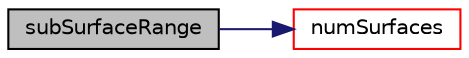 digraph "subSurfaceRange"
{
 // LATEX_PDF_SIZE
  edge [fontname="Helvetica",fontsize="10",labelfontname="Helvetica",labelfontsize="10"];
  node [fontname="Helvetica",fontsize="10",shape=record];
  rankdir="LR";
  Node1 [label="subSurfaceRange",height=0.2,width=0.4,color="black", fillcolor="grey75", style="filled", fontcolor="black",tooltip=" "];
  Node1 -> Node2 [color="midnightblue",fontsize="10",style="solid",fontname="Helvetica"];
  Node2 [label="numSurfaces",height=0.2,width=0.4,color="red", fillcolor="white", style="filled",URL="$classpFlow_1_1multiTriSurface.html#a0bdb2609596e5b00a56640bf61bd2a59",tooltip=" "];
}
